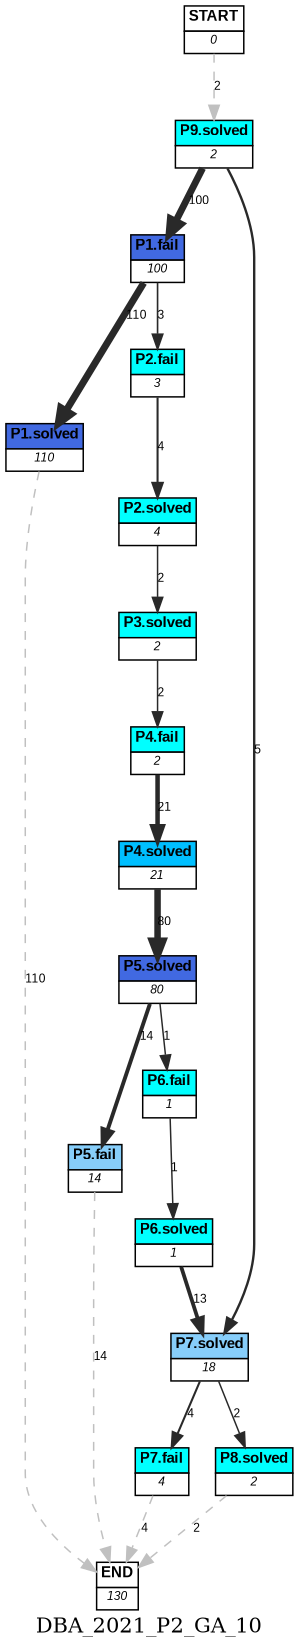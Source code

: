 digraph DBA_2021_P2_GA_10 {
	label=DBA_2021_P2_GA_10;
	dpi = 150
	size="16,11!";
	margin = 0;
"START" [shape=plain, label=<<table border="0" cellborder="1" cellspacing="0"><tr><td bgcolor="white"><FONT face="Arial" POINT-SIZE="10"><b>START</b></FONT></td></tr><tr><td bgcolor="white"><FONT face="Arial" POINT-SIZE="8"><i>0</i></FONT></td></tr></table>>]

"P9.solved" [shape=plain, label=<<table border="0" cellborder="1" cellspacing="0"><tr><td bgcolor="aqua"><FONT face="Arial" POINT-SIZE="10"><b>P9.solved</b></FONT></td></tr><tr><td bgcolor="white"><FONT face="Arial" POINT-SIZE="8"><i>2</i></FONT></td></tr></table>>]

"P1.fail" [shape=plain, label=<<table border="0" cellborder="1" cellspacing="0"><tr><td bgcolor="royalblue"><FONT face="Arial" POINT-SIZE="10"><b>P1.fail</b></FONT></td></tr><tr><td bgcolor="white"><FONT face="Arial" POINT-SIZE="8"><i>100</i></FONT></td></tr></table>>]

"P1.solved" [shape=plain, label=<<table border="0" cellborder="1" cellspacing="0"><tr><td bgcolor="royalblue"><FONT face="Arial" POINT-SIZE="10"><b>P1.solved</b></FONT></td></tr><tr><td bgcolor="white"><FONT face="Arial" POINT-SIZE="8"><i>110</i></FONT></td></tr></table>>]

"P2.fail" [shape=plain, label=<<table border="0" cellborder="1" cellspacing="0"><tr><td bgcolor="aqua"><FONT face="Arial" POINT-SIZE="10"><b>P2.fail</b></FONT></td></tr><tr><td bgcolor="white"><FONT face="Arial" POINT-SIZE="8"><i>3</i></FONT></td></tr></table>>]

"P2.solved" [shape=plain, label=<<table border="0" cellborder="1" cellspacing="0"><tr><td bgcolor="aqua"><FONT face="Arial" POINT-SIZE="10"><b>P2.solved</b></FONT></td></tr><tr><td bgcolor="white"><FONT face="Arial" POINT-SIZE="8"><i>4</i></FONT></td></tr></table>>]

"P3.solved" [shape=plain, label=<<table border="0" cellborder="1" cellspacing="0"><tr><td bgcolor="aqua"><FONT face="Arial" POINT-SIZE="10"><b>P3.solved</b></FONT></td></tr><tr><td bgcolor="white"><FONT face="Arial" POINT-SIZE="8"><i>2</i></FONT></td></tr></table>>]

"P4.fail" [shape=plain, label=<<table border="0" cellborder="1" cellspacing="0"><tr><td bgcolor="aqua"><FONT face="Arial" POINT-SIZE="10"><b>P4.fail</b></FONT></td></tr><tr><td bgcolor="white"><FONT face="Arial" POINT-SIZE="8"><i>2</i></FONT></td></tr></table>>]

"P4.solved" [shape=plain, label=<<table border="0" cellborder="1" cellspacing="0"><tr><td bgcolor="deepskyblue"><FONT face="Arial" POINT-SIZE="10"><b>P4.solved</b></FONT></td></tr><tr><td bgcolor="white"><FONT face="Arial" POINT-SIZE="8"><i>21</i></FONT></td></tr></table>>]

"P5.solved" [shape=plain, label=<<table border="0" cellborder="1" cellspacing="0"><tr><td bgcolor="royalblue"><FONT face="Arial" POINT-SIZE="10"><b>P5.solved</b></FONT></td></tr><tr><td bgcolor="white"><FONT face="Arial" POINT-SIZE="8"><i>80</i></FONT></td></tr></table>>]

"P5.fail" [shape=plain, label=<<table border="0" cellborder="1" cellspacing="0"><tr><td bgcolor="lightskyblue"><FONT face="Arial" POINT-SIZE="10"><b>P5.fail</b></FONT></td></tr><tr><td bgcolor="white"><FONT face="Arial" POINT-SIZE="8"><i>14</i></FONT></td></tr></table>>]

"P6.fail" [shape=plain, label=<<table border="0" cellborder="1" cellspacing="0"><tr><td bgcolor="aqua"><FONT face="Arial" POINT-SIZE="10"><b>P6.fail</b></FONT></td></tr><tr><td bgcolor="white"><FONT face="Arial" POINT-SIZE="8"><i>1</i></FONT></td></tr></table>>]

"P6.solved" [shape=plain, label=<<table border="0" cellborder="1" cellspacing="0"><tr><td bgcolor="aqua"><FONT face="Arial" POINT-SIZE="10"><b>P6.solved</b></FONT></td></tr><tr><td bgcolor="white"><FONT face="Arial" POINT-SIZE="8"><i>1</i></FONT></td></tr></table>>]

"P7.solved" [shape=plain, label=<<table border="0" cellborder="1" cellspacing="0"><tr><td bgcolor="lightskyblue"><FONT face="Arial" POINT-SIZE="10"><b>P7.solved</b></FONT></td></tr><tr><td bgcolor="white"><FONT face="Arial" POINT-SIZE="8"><i>18</i></FONT></td></tr></table>>]

"P7.fail" [shape=plain, label=<<table border="0" cellborder="1" cellspacing="0"><tr><td bgcolor="aqua"><FONT face="Arial" POINT-SIZE="10"><b>P7.fail</b></FONT></td></tr><tr><td bgcolor="white"><FONT face="Arial" POINT-SIZE="8"><i>4</i></FONT></td></tr></table>>]

"P8.solved" [shape=plain, label=<<table border="0" cellborder="1" cellspacing="0"><tr><td bgcolor="aqua"><FONT face="Arial" POINT-SIZE="10"><b>P8.solved</b></FONT></td></tr><tr><td bgcolor="white"><FONT face="Arial" POINT-SIZE="8"><i>2</i></FONT></td></tr></table>>]

"END" [shape=plain, label=<<table border="0" cellborder="1" cellspacing="0"><tr><td bgcolor="white"><FONT face="Arial" POINT-SIZE="10"><b>END</b></FONT></td></tr><tr><td bgcolor="white"><FONT face="Arial" POINT-SIZE="8"><i>130</i></FONT></td></tr></table>>]

"START" -> "P9.solved" [ style = dashed color=grey label ="2" labelfloat=false fontname="Arial" fontsize=8]

"P9.solved" -> "P1.fail" [ color=grey16 penwidth = "4.60517018598809"label ="100" labelfloat=false fontname="Arial" fontsize=8]

"P9.solved" -> "P7.solved" [ color=grey16 penwidth = "1.6094379124341"label ="5" labelfloat=false fontname="Arial" fontsize=8]

"P1.fail" -> "P1.solved" [ color=grey16 penwidth = "4.70048036579242"label ="110" labelfloat=false fontname="Arial" fontsize=8]

"P1.fail" -> "P2.fail" [ color=grey16 penwidth = "1.09861228866811"label ="3" labelfloat=false fontname="Arial" fontsize=8]

"P1.solved" -> "END" [ style = dashed color=grey label ="110" labelfloat=false fontname="Arial" fontsize=8]

"P2.fail" -> "P2.solved" [ color=grey16 penwidth = "1.38629436111989"label ="4" labelfloat=false fontname="Arial" fontsize=8]

"P2.solved" -> "P3.solved" [ color=grey16 penwidth = "1"label ="2" labelfloat=false fontname="Arial" fontsize=8]

"P3.solved" -> "P4.fail" [ color=grey16 penwidth = "1"label ="2" labelfloat=false fontname="Arial" fontsize=8]

"P4.fail" -> "P4.solved" [ color=grey16 penwidth = "3.04452243772342"label ="21" labelfloat=false fontname="Arial" fontsize=8]

"P4.solved" -> "P5.solved" [ color=grey16 penwidth = "4.38202663467388"label ="80" labelfloat=false fontname="Arial" fontsize=8]

"P5.solved" -> "P5.fail" [ color=grey16 penwidth = "2.63905732961526"label ="14" labelfloat=false fontname="Arial" fontsize=8]

"P5.solved" -> "P6.fail" [ color=grey16 penwidth = "1"label ="1" labelfloat=false fontname="Arial" fontsize=8]

"P5.fail" -> "END" [ style = dashed color=grey label ="14" labelfloat=false fontname="Arial" fontsize=8]

"P6.fail" -> "P6.solved" [ color=grey16 penwidth = "1"label ="1" labelfloat=false fontname="Arial" fontsize=8]

"P6.solved" -> "P7.solved" [ color=grey16 penwidth = "2.56494935746154"label ="13" labelfloat=false fontname="Arial" fontsize=8]

"P7.solved" -> "P7.fail" [ color=grey16 penwidth = "1.38629436111989"label ="4" labelfloat=false fontname="Arial" fontsize=8]

"P7.solved" -> "P8.solved" [ color=grey16 penwidth = "1"label ="2" labelfloat=false fontname="Arial" fontsize=8]

"P7.fail" -> "END" [ style = dashed color=grey label ="4" labelfloat=false fontname="Arial" fontsize=8]

"P8.solved" -> "END" [ style = dashed color=grey label ="2" labelfloat=false fontname="Arial" fontsize=8]

}
